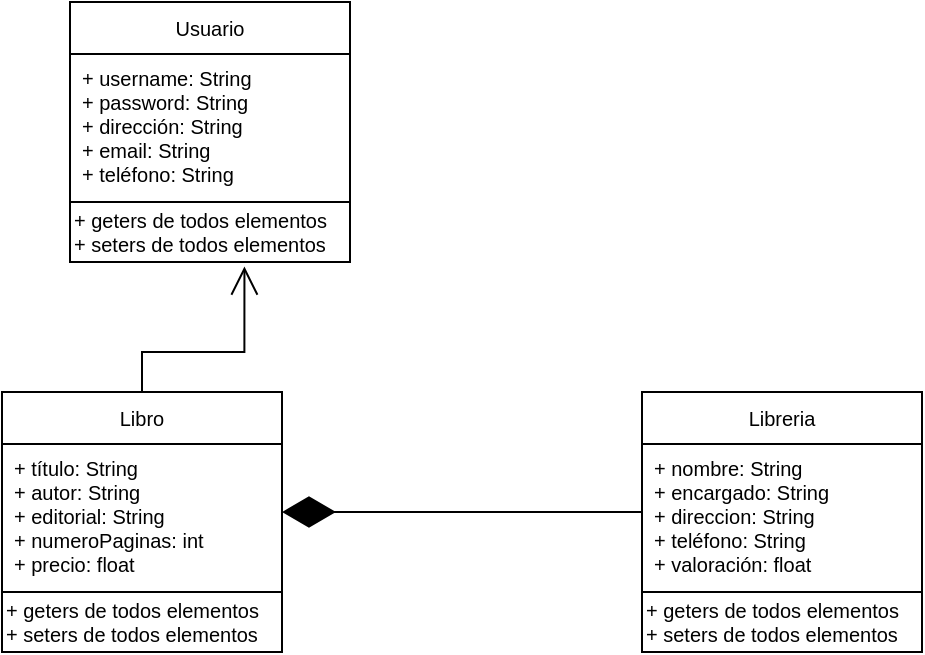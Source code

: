 <mxfile version="15.4.0" type="device"><diagram id="X9w-TF0og5gs-WfO4T8r" name="Página-1"><mxGraphModel dx="749" dy="556" grid="1" gridSize="10" guides="1" tooltips="1" connect="1" arrows="1" fold="1" page="1" pageScale="1" pageWidth="827" pageHeight="1169" math="0" shadow="0"><root><mxCell id="0"/><mxCell id="1" parent="0"/><mxCell id="vFbNnw3LaRqdMO3Vd4vx-57" value="Usuario" style="swimlane;fontStyle=0;childLayout=stackLayout;horizontal=1;startSize=26;fillColor=none;horizontalStack=0;resizeParent=1;resizeParentMax=0;resizeLast=0;collapsible=1;marginBottom=0;fontSize=10;" vertex="1" parent="1"><mxGeometry x="274" y="5" width="140" height="100" as="geometry"/></mxCell><mxCell id="vFbNnw3LaRqdMO3Vd4vx-58" value="+ username: String&#10;+ password: String&#10;+ dirección: String&#10;+ email: String&#10;+ teléfono: String&#10;&#10;" style="text;strokeColor=none;fillColor=none;align=left;verticalAlign=top;spacingLeft=4;spacingRight=4;overflow=hidden;rotatable=0;points=[[0,0.5],[1,0.5]];portConstraint=eastwest;fontSize=10;" vertex="1" parent="vFbNnw3LaRqdMO3Vd4vx-57"><mxGeometry y="26" width="140" height="74" as="geometry"/></mxCell><mxCell id="vFbNnw3LaRqdMO3Vd4vx-61" value="Libro" style="swimlane;fontStyle=0;childLayout=stackLayout;horizontal=1;startSize=26;fillColor=none;horizontalStack=0;resizeParent=1;resizeParentMax=0;resizeLast=0;collapsible=1;marginBottom=0;fontSize=10;" vertex="1" parent="1"><mxGeometry x="240" y="200" width="140" height="100" as="geometry"/></mxCell><mxCell id="vFbNnw3LaRqdMO3Vd4vx-62" value="+ título: String&#10;+ autor: String&#10;+ editorial: String&#10;+ numeroPaginas: int&#10;+ precio: float&#10;&#10;" style="text;strokeColor=none;fillColor=none;align=left;verticalAlign=top;spacingLeft=4;spacingRight=4;overflow=hidden;rotatable=0;points=[[0,0.5],[1,0.5]];portConstraint=eastwest;fontSize=10;" vertex="1" parent="vFbNnw3LaRqdMO3Vd4vx-61"><mxGeometry y="26" width="140" height="74" as="geometry"/></mxCell><mxCell id="vFbNnw3LaRqdMO3Vd4vx-68" value="Libreria" style="swimlane;fontStyle=0;childLayout=stackLayout;horizontal=1;startSize=26;fillColor=none;horizontalStack=0;resizeParent=1;resizeParentMax=0;resizeLast=0;collapsible=1;marginBottom=0;fontSize=10;" vertex="1" parent="1"><mxGeometry x="560" y="200" width="140" height="100" as="geometry"/></mxCell><mxCell id="vFbNnw3LaRqdMO3Vd4vx-69" value="+ nombre: String&#10;+ encargado: String&#10;+ direccion: String&#10;+ teléfono: String&#10;+ valoración: float&#10;&#10;" style="text;strokeColor=none;fillColor=none;align=left;verticalAlign=top;spacingLeft=4;spacingRight=4;overflow=hidden;rotatable=0;points=[[0,0.5],[1,0.5]];portConstraint=eastwest;fontSize=10;" vertex="1" parent="vFbNnw3LaRqdMO3Vd4vx-68"><mxGeometry y="26" width="140" height="74" as="geometry"/></mxCell><mxCell id="vFbNnw3LaRqdMO3Vd4vx-72" value="+ geters de todos elementos&lt;br&gt;+ seters de todos elementos" style="rounded=0;whiteSpace=wrap;html=1;fontSize=10;align=left;" vertex="1" parent="1"><mxGeometry x="240" y="300" width="140" height="30" as="geometry"/></mxCell><mxCell id="vFbNnw3LaRqdMO3Vd4vx-78" value="" style="endArrow=open;endFill=1;endSize=12;html=1;rounded=0;edgeStyle=orthogonalEdgeStyle;exitX=0.5;exitY=0;exitDx=0;exitDy=0;entryX=0.623;entryY=1.076;entryDx=0;entryDy=0;entryPerimeter=0;" edge="1" parent="1" source="vFbNnw3LaRqdMO3Vd4vx-61"><mxGeometry width="160" relative="1" as="geometry"><mxPoint x="310" y="160" as="sourcePoint"/><mxPoint x="361.22" y="137.28" as="targetPoint"/><Array as="points"><mxPoint x="310" y="180"/><mxPoint x="361" y="180"/></Array></mxGeometry></mxCell><mxCell id="vFbNnw3LaRqdMO3Vd4vx-79" value="" style="endArrow=diamondThin;endFill=1;endSize=24;html=1;rounded=0;edgeStyle=orthogonalEdgeStyle;exitX=0;exitY=0.531;exitDx=0;exitDy=0;exitPerimeter=0;" edge="1" parent="1" source="vFbNnw3LaRqdMO3Vd4vx-69"><mxGeometry width="160" relative="1" as="geometry"><mxPoint x="410" y="260" as="sourcePoint"/><mxPoint x="380" y="260" as="targetPoint"/><Array as="points"><mxPoint x="560" y="260"/></Array></mxGeometry></mxCell><mxCell id="vFbNnw3LaRqdMO3Vd4vx-80" value="+ geters de todos elementos&lt;br&gt;+ seters de todos elementos" style="rounded=0;whiteSpace=wrap;html=1;fontSize=10;align=left;" vertex="1" parent="1"><mxGeometry x="560" y="300" width="140" height="30" as="geometry"/></mxCell><mxCell id="vFbNnw3LaRqdMO3Vd4vx-81" value="+ geters de todos elementos&lt;br&gt;+ seters de todos elementos" style="rounded=0;whiteSpace=wrap;html=1;fontSize=10;align=left;" vertex="1" parent="1"><mxGeometry x="274" y="105" width="140" height="30" as="geometry"/></mxCell></root></mxGraphModel></diagram></mxfile>